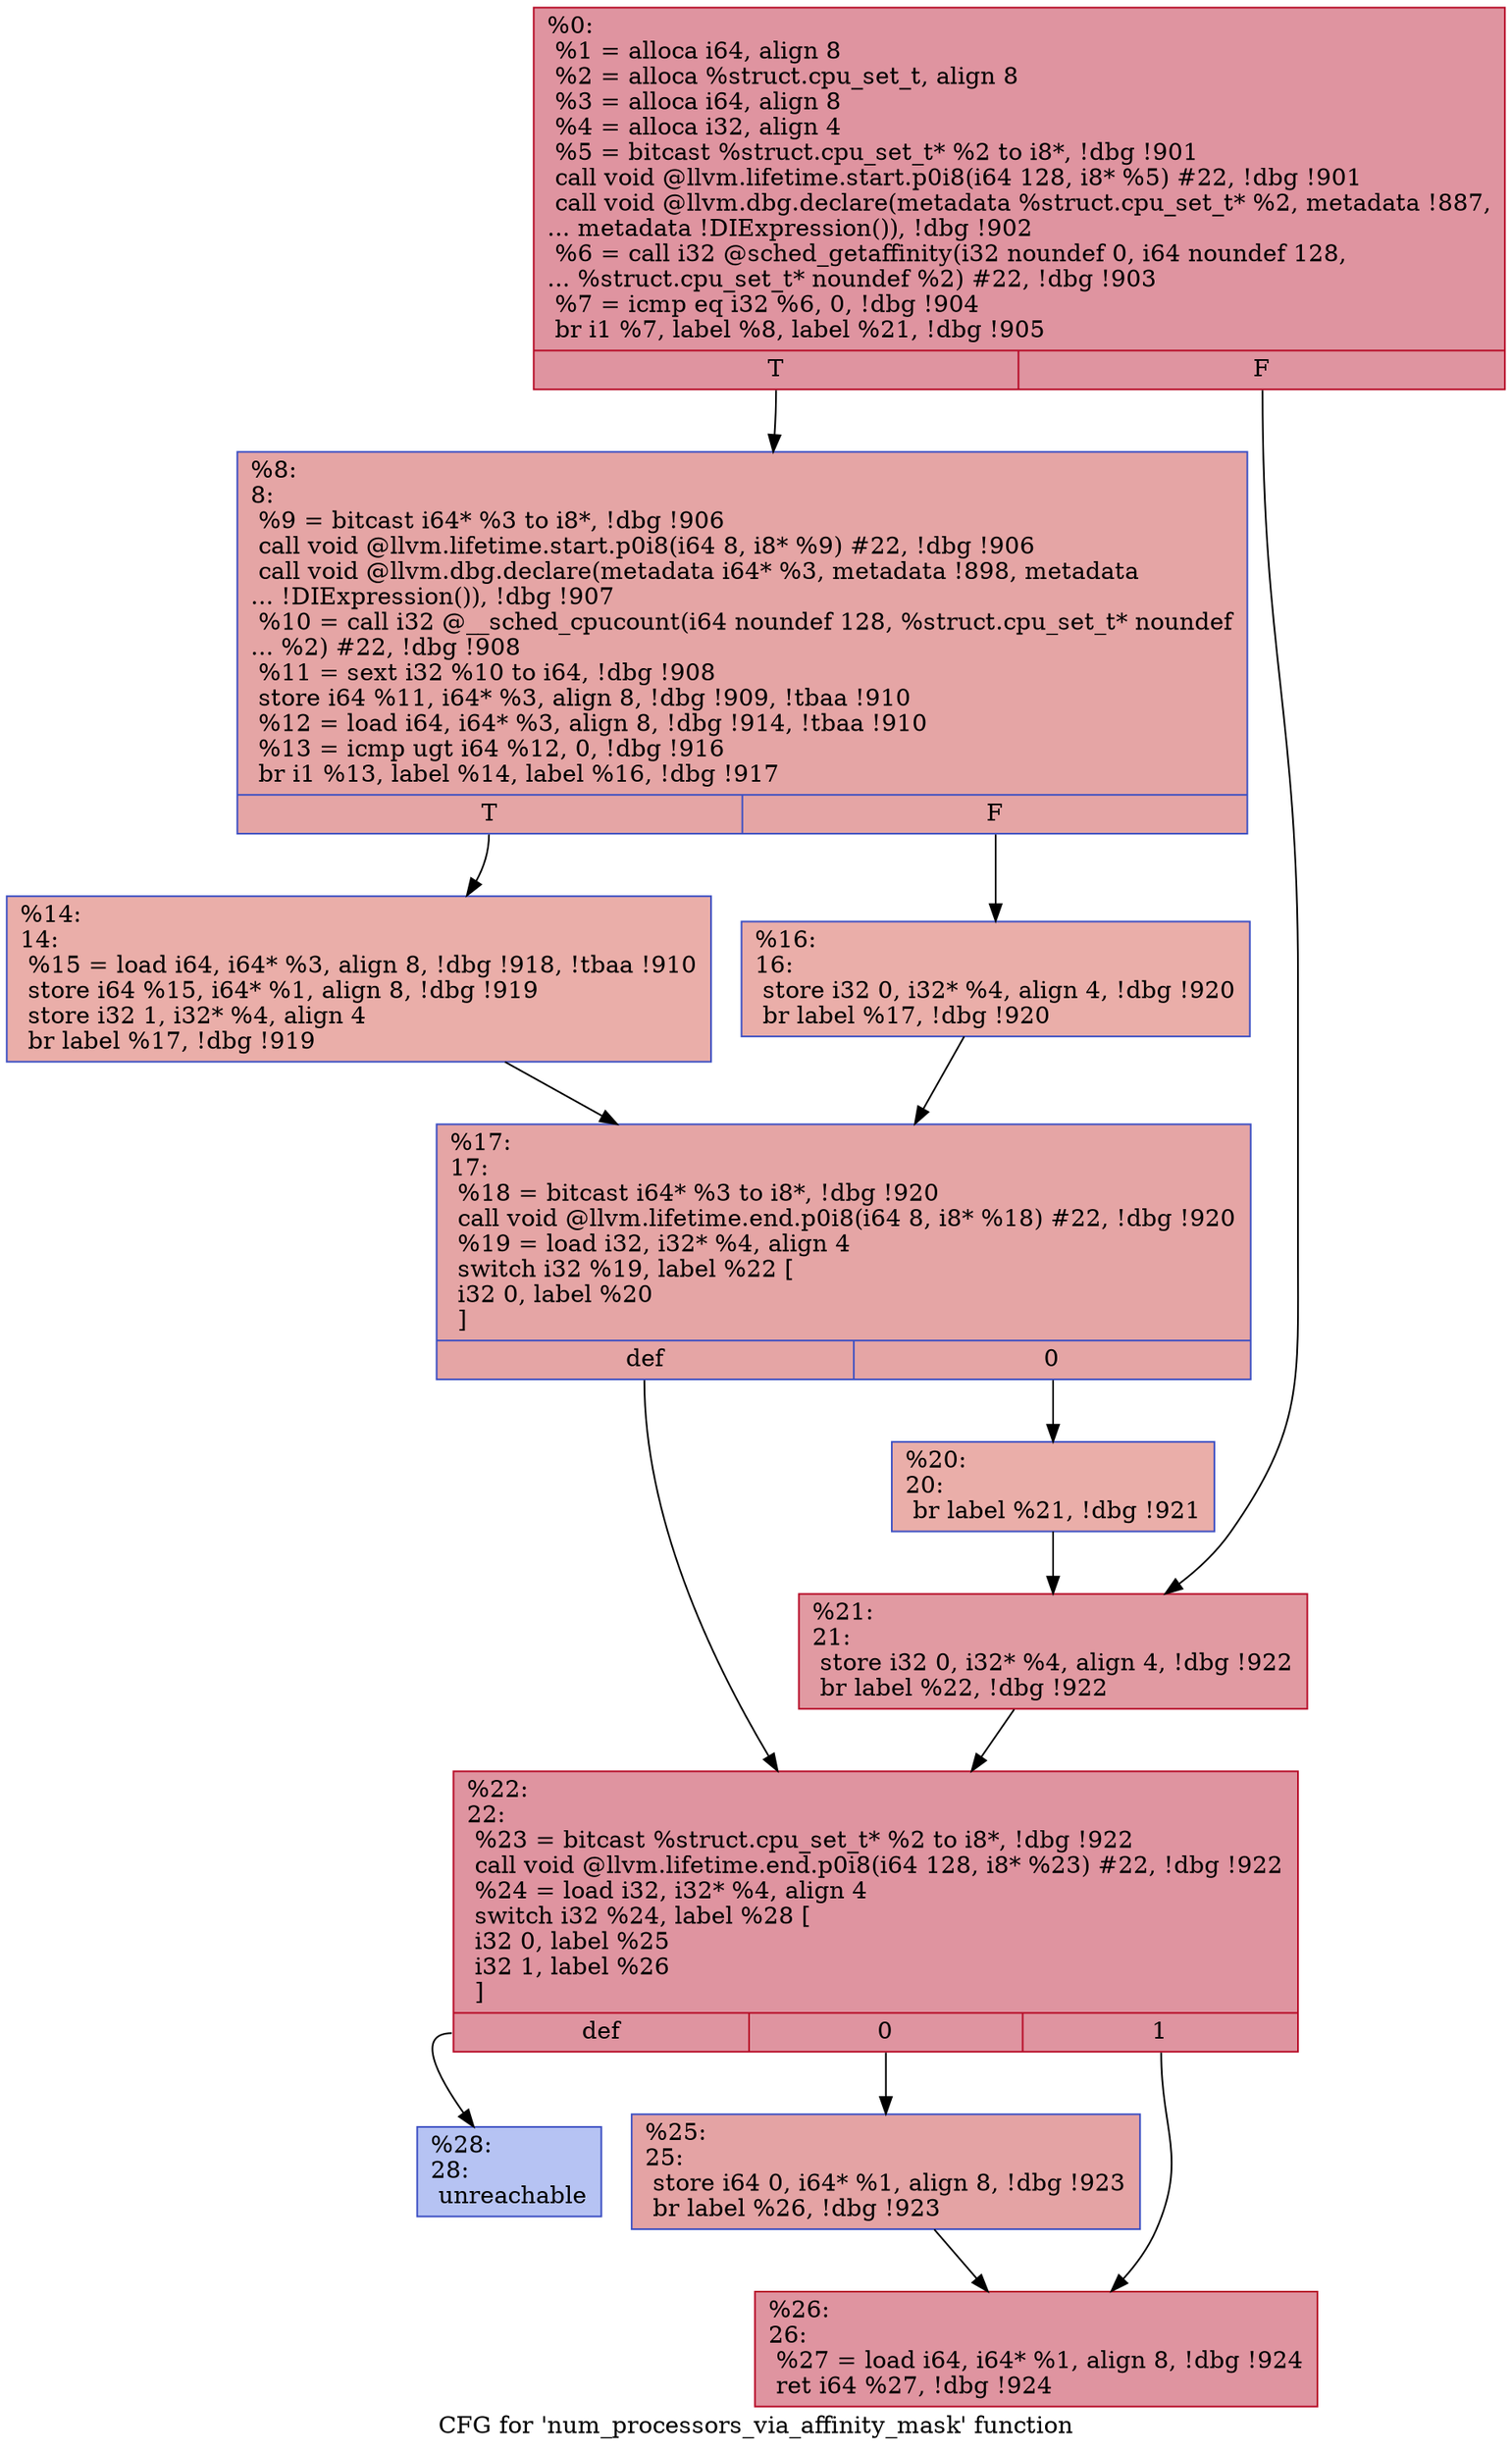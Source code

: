 digraph "CFG for 'num_processors_via_affinity_mask' function" {
	label="CFG for 'num_processors_via_affinity_mask' function";

	Node0xe58e70 [shape=record,color="#b70d28ff", style=filled, fillcolor="#b70d2870",label="{%0:\l  %1 = alloca i64, align 8\l  %2 = alloca %struct.cpu_set_t, align 8\l  %3 = alloca i64, align 8\l  %4 = alloca i32, align 4\l  %5 = bitcast %struct.cpu_set_t* %2 to i8*, !dbg !901\l  call void @llvm.lifetime.start.p0i8(i64 128, i8* %5) #22, !dbg !901\l  call void @llvm.dbg.declare(metadata %struct.cpu_set_t* %2, metadata !887,\l... metadata !DIExpression()), !dbg !902\l  %6 = call i32 @sched_getaffinity(i32 noundef 0, i64 noundef 128,\l... %struct.cpu_set_t* noundef %2) #22, !dbg !903\l  %7 = icmp eq i32 %6, 0, !dbg !904\l  br i1 %7, label %8, label %21, !dbg !905\l|{<s0>T|<s1>F}}"];
	Node0xe58e70:s0 -> Node0xe453e0;
	Node0xe58e70:s1 -> Node0xe45570;
	Node0xe453e0 [shape=record,color="#3d50c3ff", style=filled, fillcolor="#c5333470",label="{%8:\l8:                                                \l  %9 = bitcast i64* %3 to i8*, !dbg !906\l  call void @llvm.lifetime.start.p0i8(i64 8, i8* %9) #22, !dbg !906\l  call void @llvm.dbg.declare(metadata i64* %3, metadata !898, metadata\l... !DIExpression()), !dbg !907\l  %10 = call i32 @__sched_cpucount(i64 noundef 128, %struct.cpu_set_t* noundef\l... %2) #22, !dbg !908\l  %11 = sext i32 %10 to i64, !dbg !908\l  store i64 %11, i64* %3, align 8, !dbg !909, !tbaa !910\l  %12 = load i64, i64* %3, align 8, !dbg !914, !tbaa !910\l  %13 = icmp ugt i64 %12, 0, !dbg !916\l  br i1 %13, label %14, label %16, !dbg !917\l|{<s0>T|<s1>F}}"];
	Node0xe453e0:s0 -> Node0xe45430;
	Node0xe453e0:s1 -> Node0xe45480;
	Node0xe45430 [shape=record,color="#3d50c3ff", style=filled, fillcolor="#d0473d70",label="{%14:\l14:                                               \l  %15 = load i64, i64* %3, align 8, !dbg !918, !tbaa !910\l  store i64 %15, i64* %1, align 8, !dbg !919\l  store i32 1, i32* %4, align 4\l  br label %17, !dbg !919\l}"];
	Node0xe45430 -> Node0xe454d0;
	Node0xe45480 [shape=record,color="#3d50c3ff", style=filled, fillcolor="#d0473d70",label="{%16:\l16:                                               \l  store i32 0, i32* %4, align 4, !dbg !920\l  br label %17, !dbg !920\l}"];
	Node0xe45480 -> Node0xe454d0;
	Node0xe454d0 [shape=record,color="#3d50c3ff", style=filled, fillcolor="#c5333470",label="{%17:\l17:                                               \l  %18 = bitcast i64* %3 to i8*, !dbg !920\l  call void @llvm.lifetime.end.p0i8(i64 8, i8* %18) #22, !dbg !920\l  %19 = load i32, i32* %4, align 4\l  switch i32 %19, label %22 [\l    i32 0, label %20\l  ]\l|{<s0>def|<s1>0}}"];
	Node0xe454d0:s0 -> Node0xe455c0;
	Node0xe454d0:s1 -> Node0xe45520;
	Node0xe45520 [shape=record,color="#3d50c3ff", style=filled, fillcolor="#d0473d70",label="{%20:\l20:                                               \l  br label %21, !dbg !921\l}"];
	Node0xe45520 -> Node0xe45570;
	Node0xe45570 [shape=record,color="#b70d28ff", style=filled, fillcolor="#bb1b2c70",label="{%21:\l21:                                               \l  store i32 0, i32* %4, align 4, !dbg !922\l  br label %22, !dbg !922\l}"];
	Node0xe45570 -> Node0xe455c0;
	Node0xe455c0 [shape=record,color="#b70d28ff", style=filled, fillcolor="#b70d2870",label="{%22:\l22:                                               \l  %23 = bitcast %struct.cpu_set_t* %2 to i8*, !dbg !922\l  call void @llvm.lifetime.end.p0i8(i64 128, i8* %23) #22, !dbg !922\l  %24 = load i32, i32* %4, align 4\l  switch i32 %24, label %28 [\l    i32 0, label %25\l    i32 1, label %26\l  ]\l|{<s0>def|<s1>0|<s2>1}}"];
	Node0xe455c0:s0 -> Node0xe456b0;
	Node0xe455c0:s1 -> Node0xe45610;
	Node0xe455c0:s2 -> Node0xe45660;
	Node0xe45610 [shape=record,color="#3d50c3ff", style=filled, fillcolor="#c32e3170",label="{%25:\l25:                                               \l  store i64 0, i64* %1, align 8, !dbg !923\l  br label %26, !dbg !923\l}"];
	Node0xe45610 -> Node0xe45660;
	Node0xe45660 [shape=record,color="#b70d28ff", style=filled, fillcolor="#b70d2870",label="{%26:\l26:                                               \l  %27 = load i64, i64* %1, align 8, !dbg !924\l  ret i64 %27, !dbg !924\l}"];
	Node0xe456b0 [shape=record,color="#3d50c3ff", style=filled, fillcolor="#5977e370",label="{%28:\l28:                                               \l  unreachable\l}"];
}
